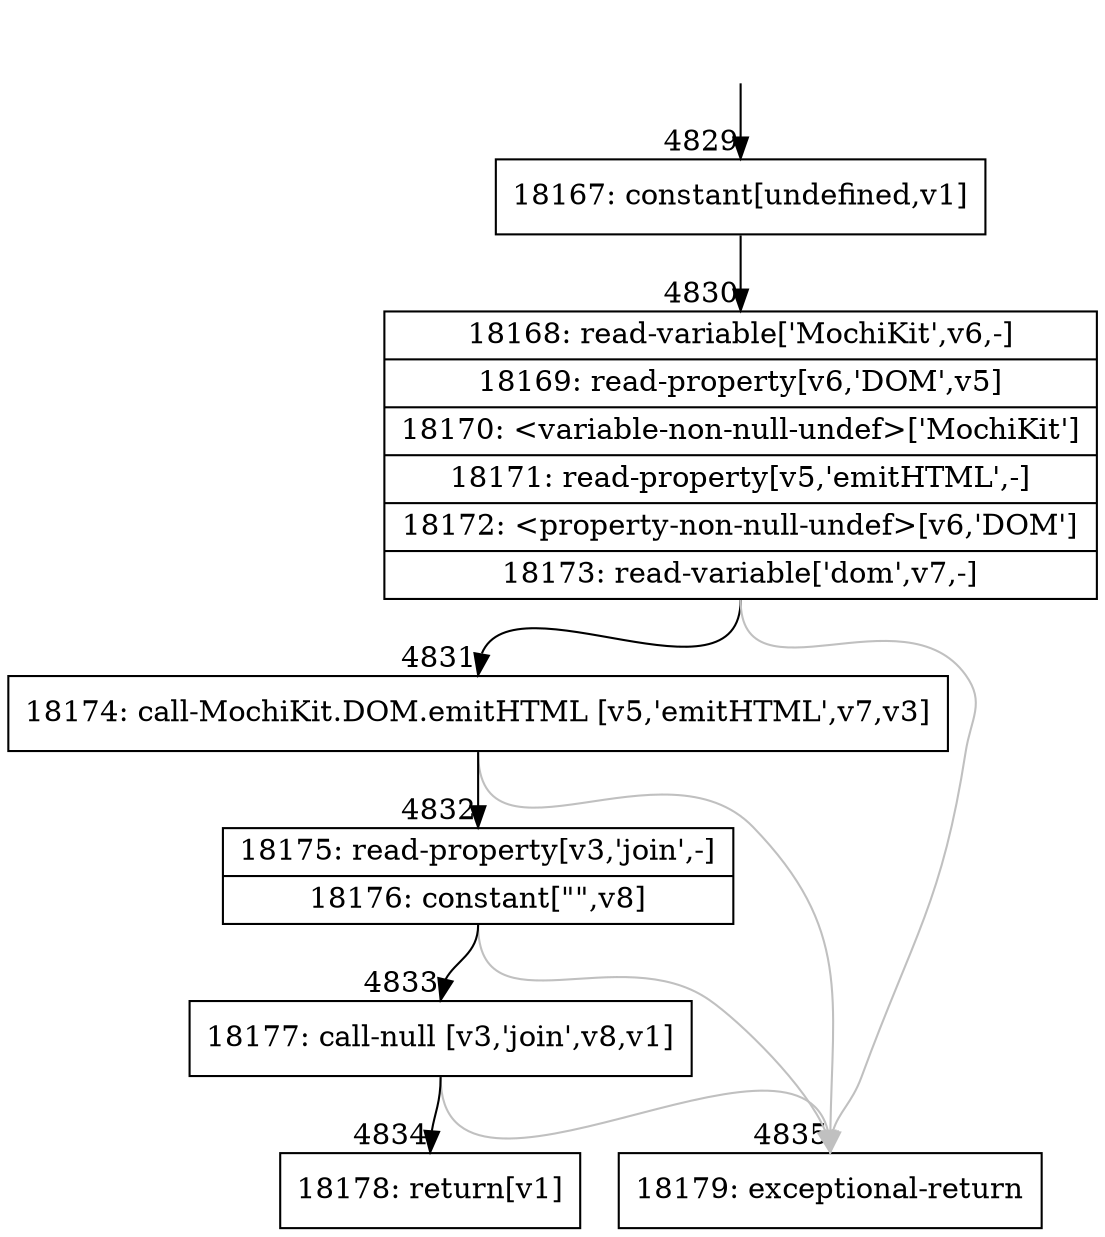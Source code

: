 digraph {
rankdir="TD"
BB_entry350[shape=none,label=""];
BB_entry350 -> BB4829 [tailport=s, headport=n, headlabel="    4829"]
BB4829 [shape=record label="{18167: constant[undefined,v1]}" ] 
BB4829 -> BB4830 [tailport=s, headport=n, headlabel="      4830"]
BB4830 [shape=record label="{18168: read-variable['MochiKit',v6,-]|18169: read-property[v6,'DOM',v5]|18170: \<variable-non-null-undef\>['MochiKit']|18171: read-property[v5,'emitHTML',-]|18172: \<property-non-null-undef\>[v6,'DOM']|18173: read-variable['dom',v7,-]}" ] 
BB4830 -> BB4831 [tailport=s, headport=n, headlabel="      4831"]
BB4830 -> BB4835 [tailport=s, headport=n, color=gray, headlabel="      4835"]
BB4831 [shape=record label="{18174: call-MochiKit.DOM.emitHTML [v5,'emitHTML',v7,v3]}" ] 
BB4831 -> BB4832 [tailport=s, headport=n, headlabel="      4832"]
BB4831 -> BB4835 [tailport=s, headport=n, color=gray]
BB4832 [shape=record label="{18175: read-property[v3,'join',-]|18176: constant[\"\",v8]}" ] 
BB4832 -> BB4833 [tailport=s, headport=n, headlabel="      4833"]
BB4832 -> BB4835 [tailport=s, headport=n, color=gray]
BB4833 [shape=record label="{18177: call-null [v3,'join',v8,v1]}" ] 
BB4833 -> BB4834 [tailport=s, headport=n, headlabel="      4834"]
BB4833 -> BB4835 [tailport=s, headport=n, color=gray]
BB4834 [shape=record label="{18178: return[v1]}" ] 
BB4835 [shape=record label="{18179: exceptional-return}" ] 
//#$~ 3361
}
